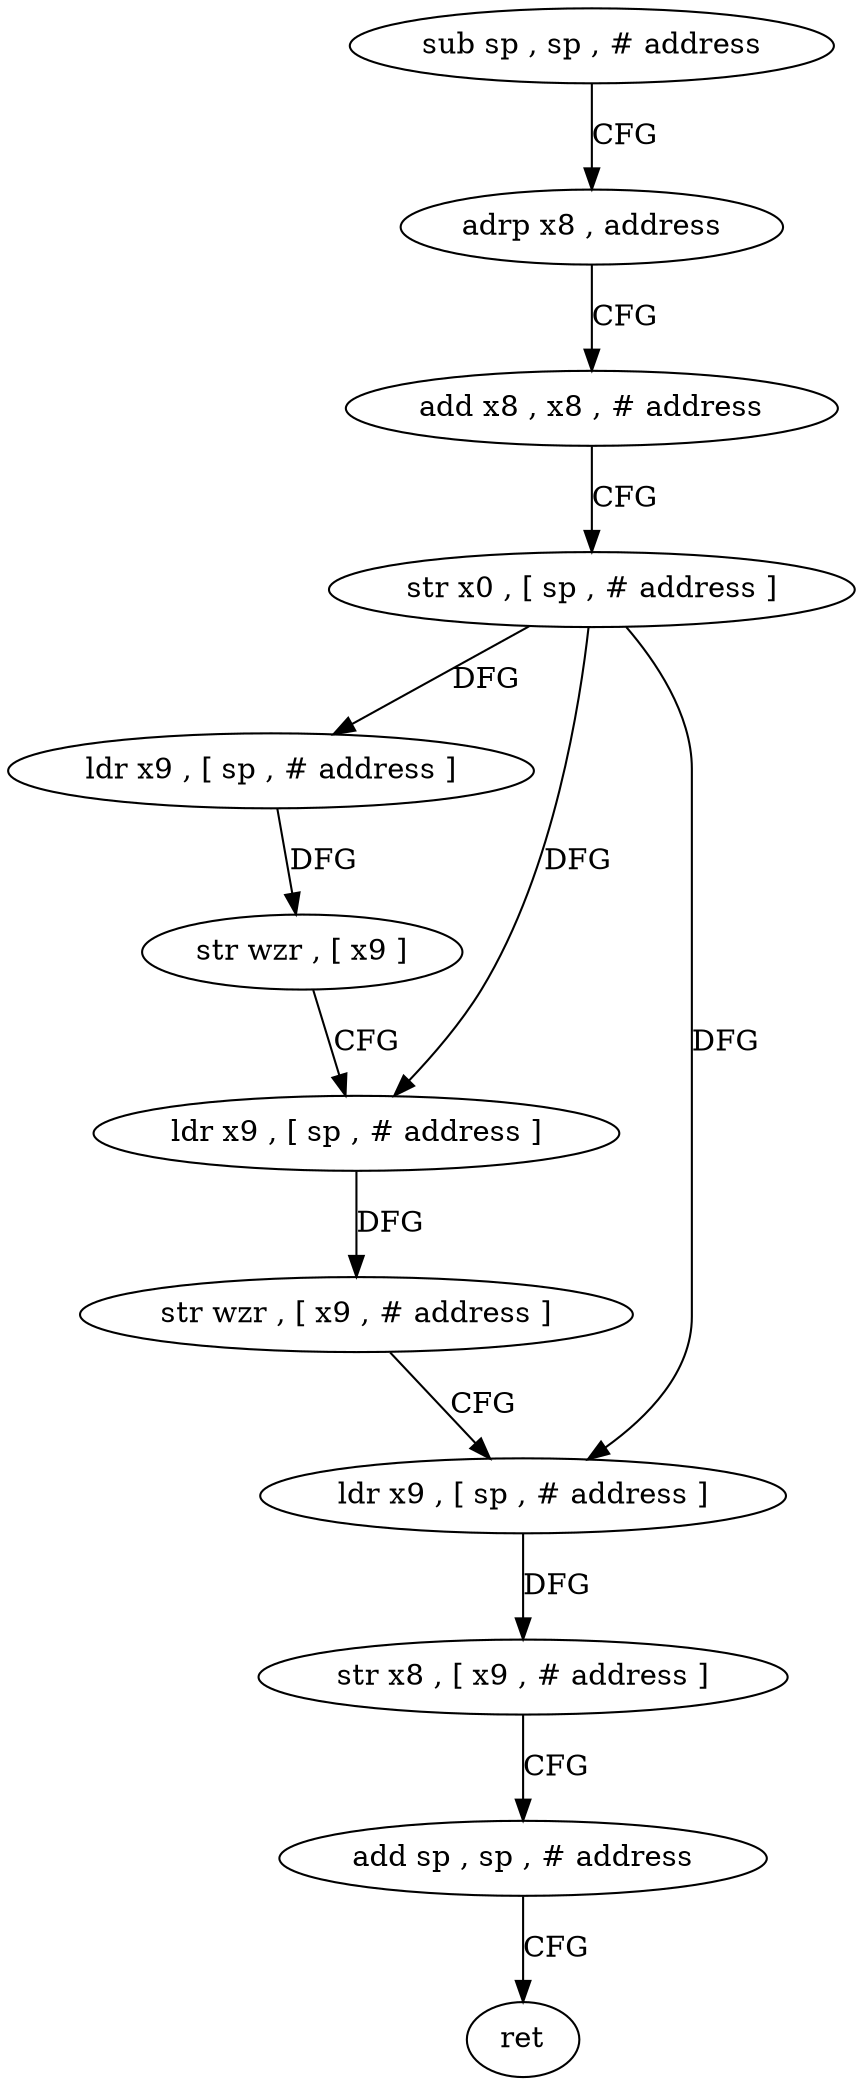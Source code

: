 digraph "func" {
"4243560" [label = "sub sp , sp , # address" ]
"4243564" [label = "adrp x8 , address" ]
"4243568" [label = "add x8 , x8 , # address" ]
"4243572" [label = "str x0 , [ sp , # address ]" ]
"4243576" [label = "ldr x9 , [ sp , # address ]" ]
"4243580" [label = "str wzr , [ x9 ]" ]
"4243584" [label = "ldr x9 , [ sp , # address ]" ]
"4243588" [label = "str wzr , [ x9 , # address ]" ]
"4243592" [label = "ldr x9 , [ sp , # address ]" ]
"4243596" [label = "str x8 , [ x9 , # address ]" ]
"4243600" [label = "add sp , sp , # address" ]
"4243604" [label = "ret" ]
"4243560" -> "4243564" [ label = "CFG" ]
"4243564" -> "4243568" [ label = "CFG" ]
"4243568" -> "4243572" [ label = "CFG" ]
"4243572" -> "4243576" [ label = "DFG" ]
"4243572" -> "4243584" [ label = "DFG" ]
"4243572" -> "4243592" [ label = "DFG" ]
"4243576" -> "4243580" [ label = "DFG" ]
"4243580" -> "4243584" [ label = "CFG" ]
"4243584" -> "4243588" [ label = "DFG" ]
"4243588" -> "4243592" [ label = "CFG" ]
"4243592" -> "4243596" [ label = "DFG" ]
"4243596" -> "4243600" [ label = "CFG" ]
"4243600" -> "4243604" [ label = "CFG" ]
}
